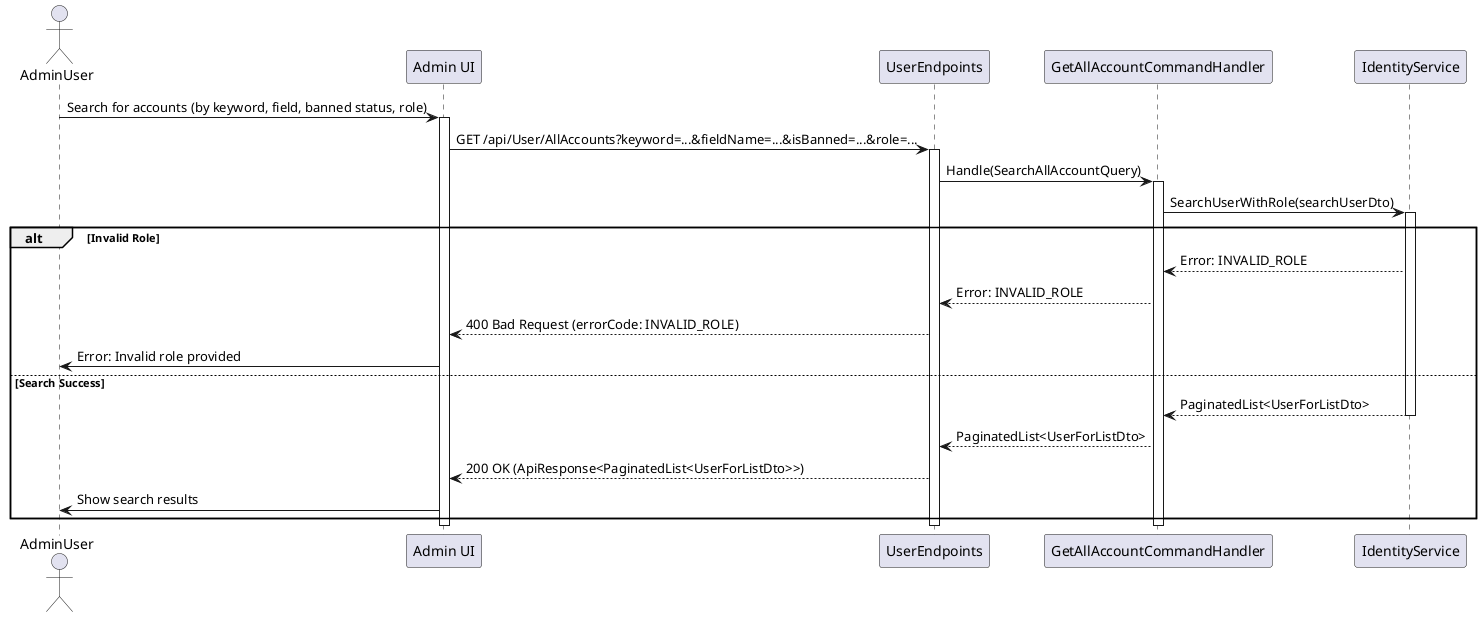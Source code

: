 @startuml
actor AdminUser
participant "Admin UI" as UI
participant UserEndpoints
participant GetAllAccountCommandHandler as Handler
participant IdentityService

AdminUser -> UI : Search for accounts (by keyword, field, banned status, role)
activate UI
UI -> UserEndpoints : GET /api/User/AllAccounts?keyword=...&fieldName=...&isBanned=...&role=...
activate UserEndpoints
UserEndpoints -> Handler : Handle(SearchAllAccountQuery)
activate Handler
Handler -> IdentityService : SearchUserWithRole(searchUserDto)
activate IdentityService
alt Invalid Role
    IdentityService --> Handler : Error: INVALID_ROLE
    Handler --> UserEndpoints : Error: INVALID_ROLE
    UserEndpoints --> UI : 400 Bad Request (errorCode: INVALID_ROLE)
    UI -> AdminUser : Error: Invalid role provided
else Search Success
    IdentityService --> Handler : PaginatedList<UserForListDto>
    deactivate IdentityService
    Handler --> UserEndpoints : PaginatedList<UserForListDto>
    UserEndpoints --> UI : 200 OK (ApiResponse<PaginatedList<UserForListDto>>)
    UI -> AdminUser : Show search results
end
deactivate Handler
deactivate UserEndpoints
deactivate UI
@enduml